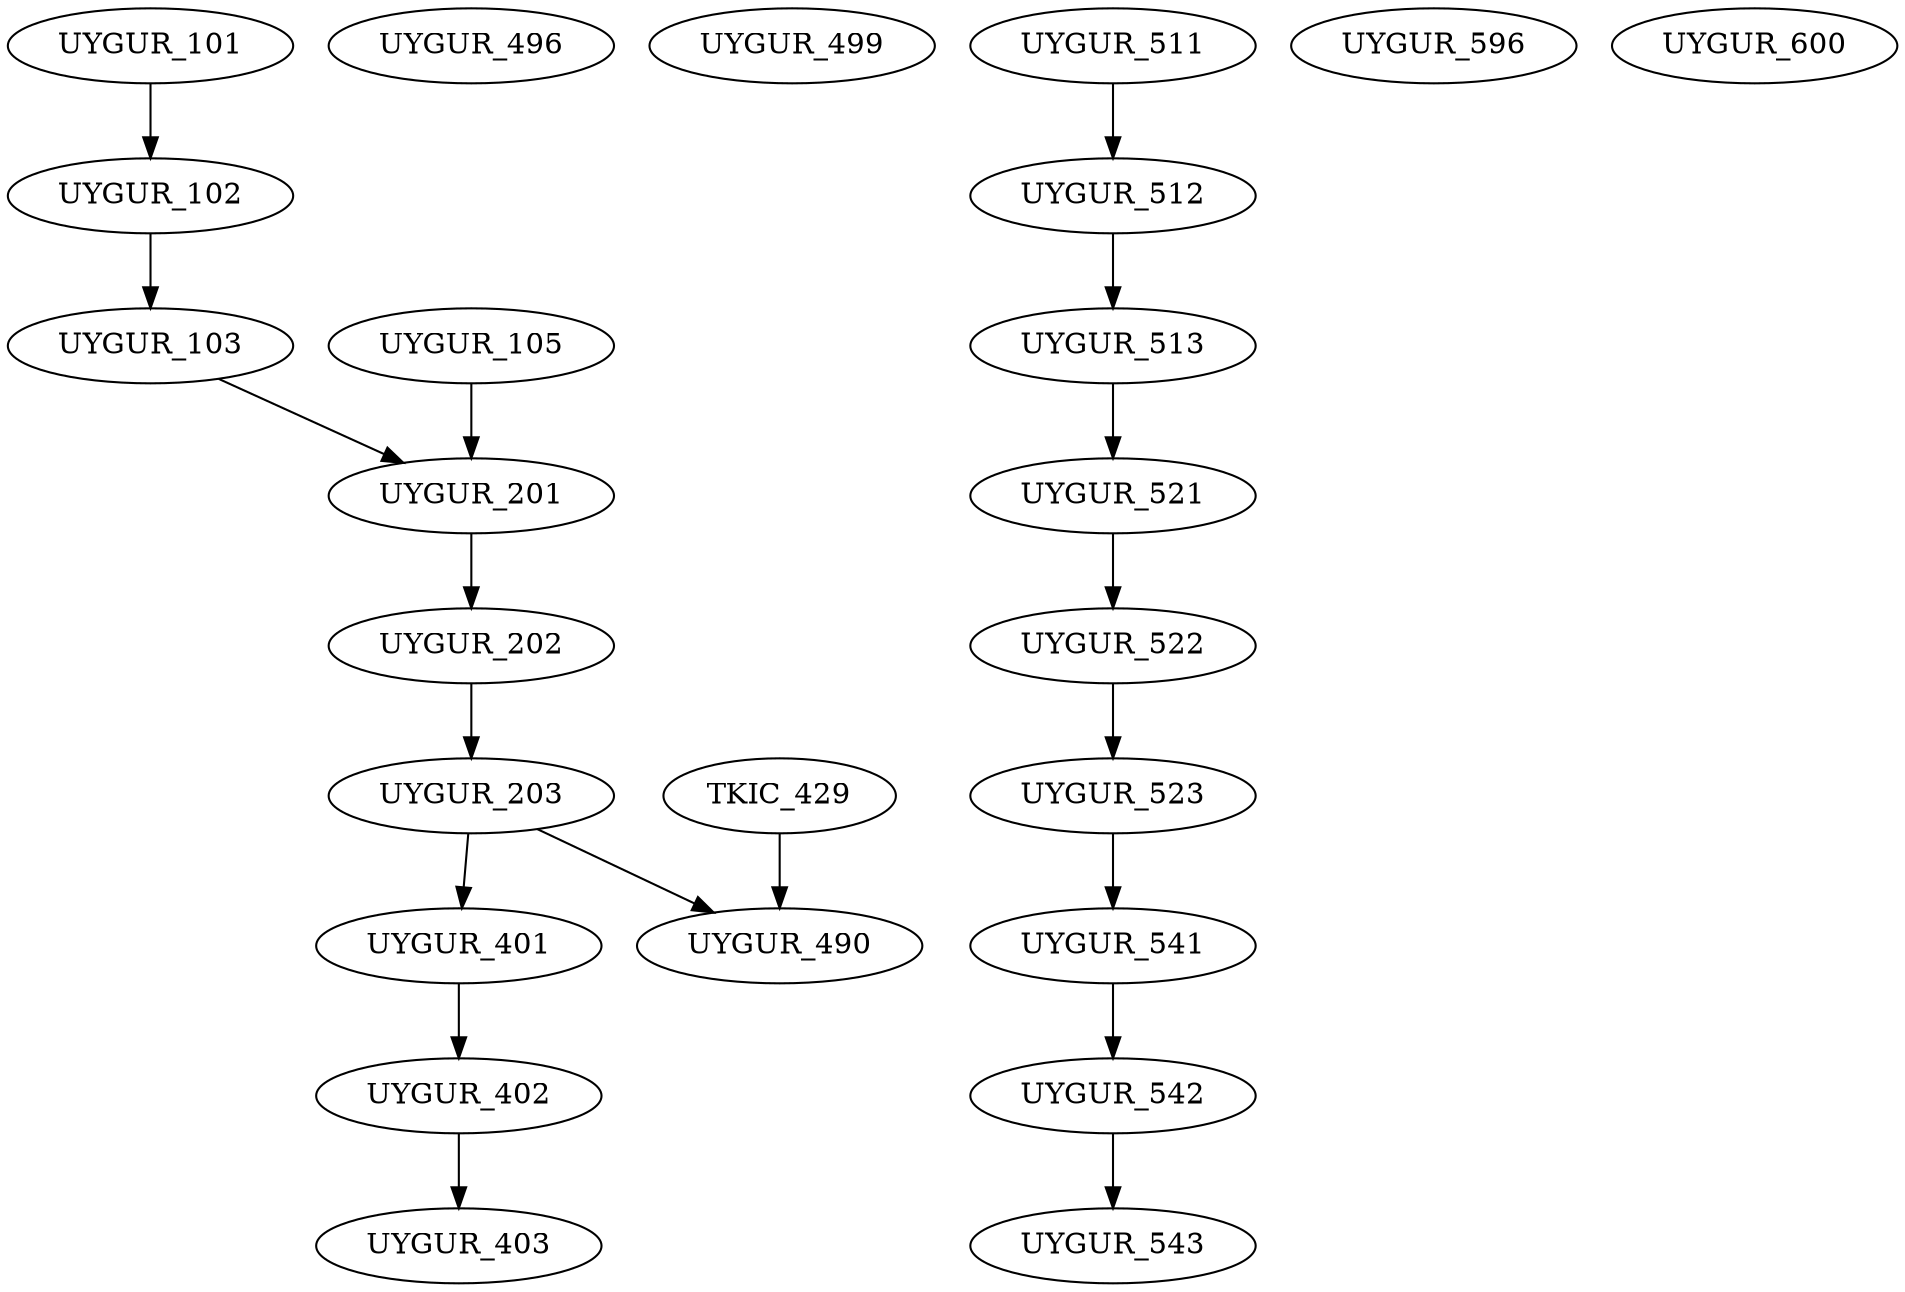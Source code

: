 digraph G {
    UYGUR_101;
    edge [color=black];
    UYGUR_101 -> UYGUR_102;
    edge [color=black];
    UYGUR_102 -> UYGUR_103;
    UYGUR_105;
    edge [color=black];
    UYGUR_103 -> UYGUR_201;
    UYGUR_105 -> UYGUR_201;
    edge [color=black];
    UYGUR_201 -> UYGUR_202;
    edge [color=black];
    UYGUR_202 -> UYGUR_203;
    edge [color=black];
    UYGUR_203 -> UYGUR_401;
    edge [color=black];
    UYGUR_401 -> UYGUR_402;
    edge [color=black];
    UYGUR_402 -> UYGUR_403;
    edge [color=black];
    UYGUR_203 -> UYGUR_490;
    TKIC_429 -> UYGUR_490;
    UYGUR_496;
    UYGUR_499;
    UYGUR_511;
    edge [color=black];
    UYGUR_511 -> UYGUR_512;
    edge [color=black];
    UYGUR_512 -> UYGUR_513;
    edge [color=black];
    UYGUR_513 -> UYGUR_521;
    edge [color=black];
    UYGUR_521 -> UYGUR_522;
    edge [color=black];
    UYGUR_522 -> UYGUR_523;
    edge [color=black];
    UYGUR_523 -> UYGUR_541;
    edge [color=black];
    UYGUR_541 -> UYGUR_542;
    edge [color=black];
    UYGUR_542 -> UYGUR_543;
    UYGUR_596;
    UYGUR_600;
}
